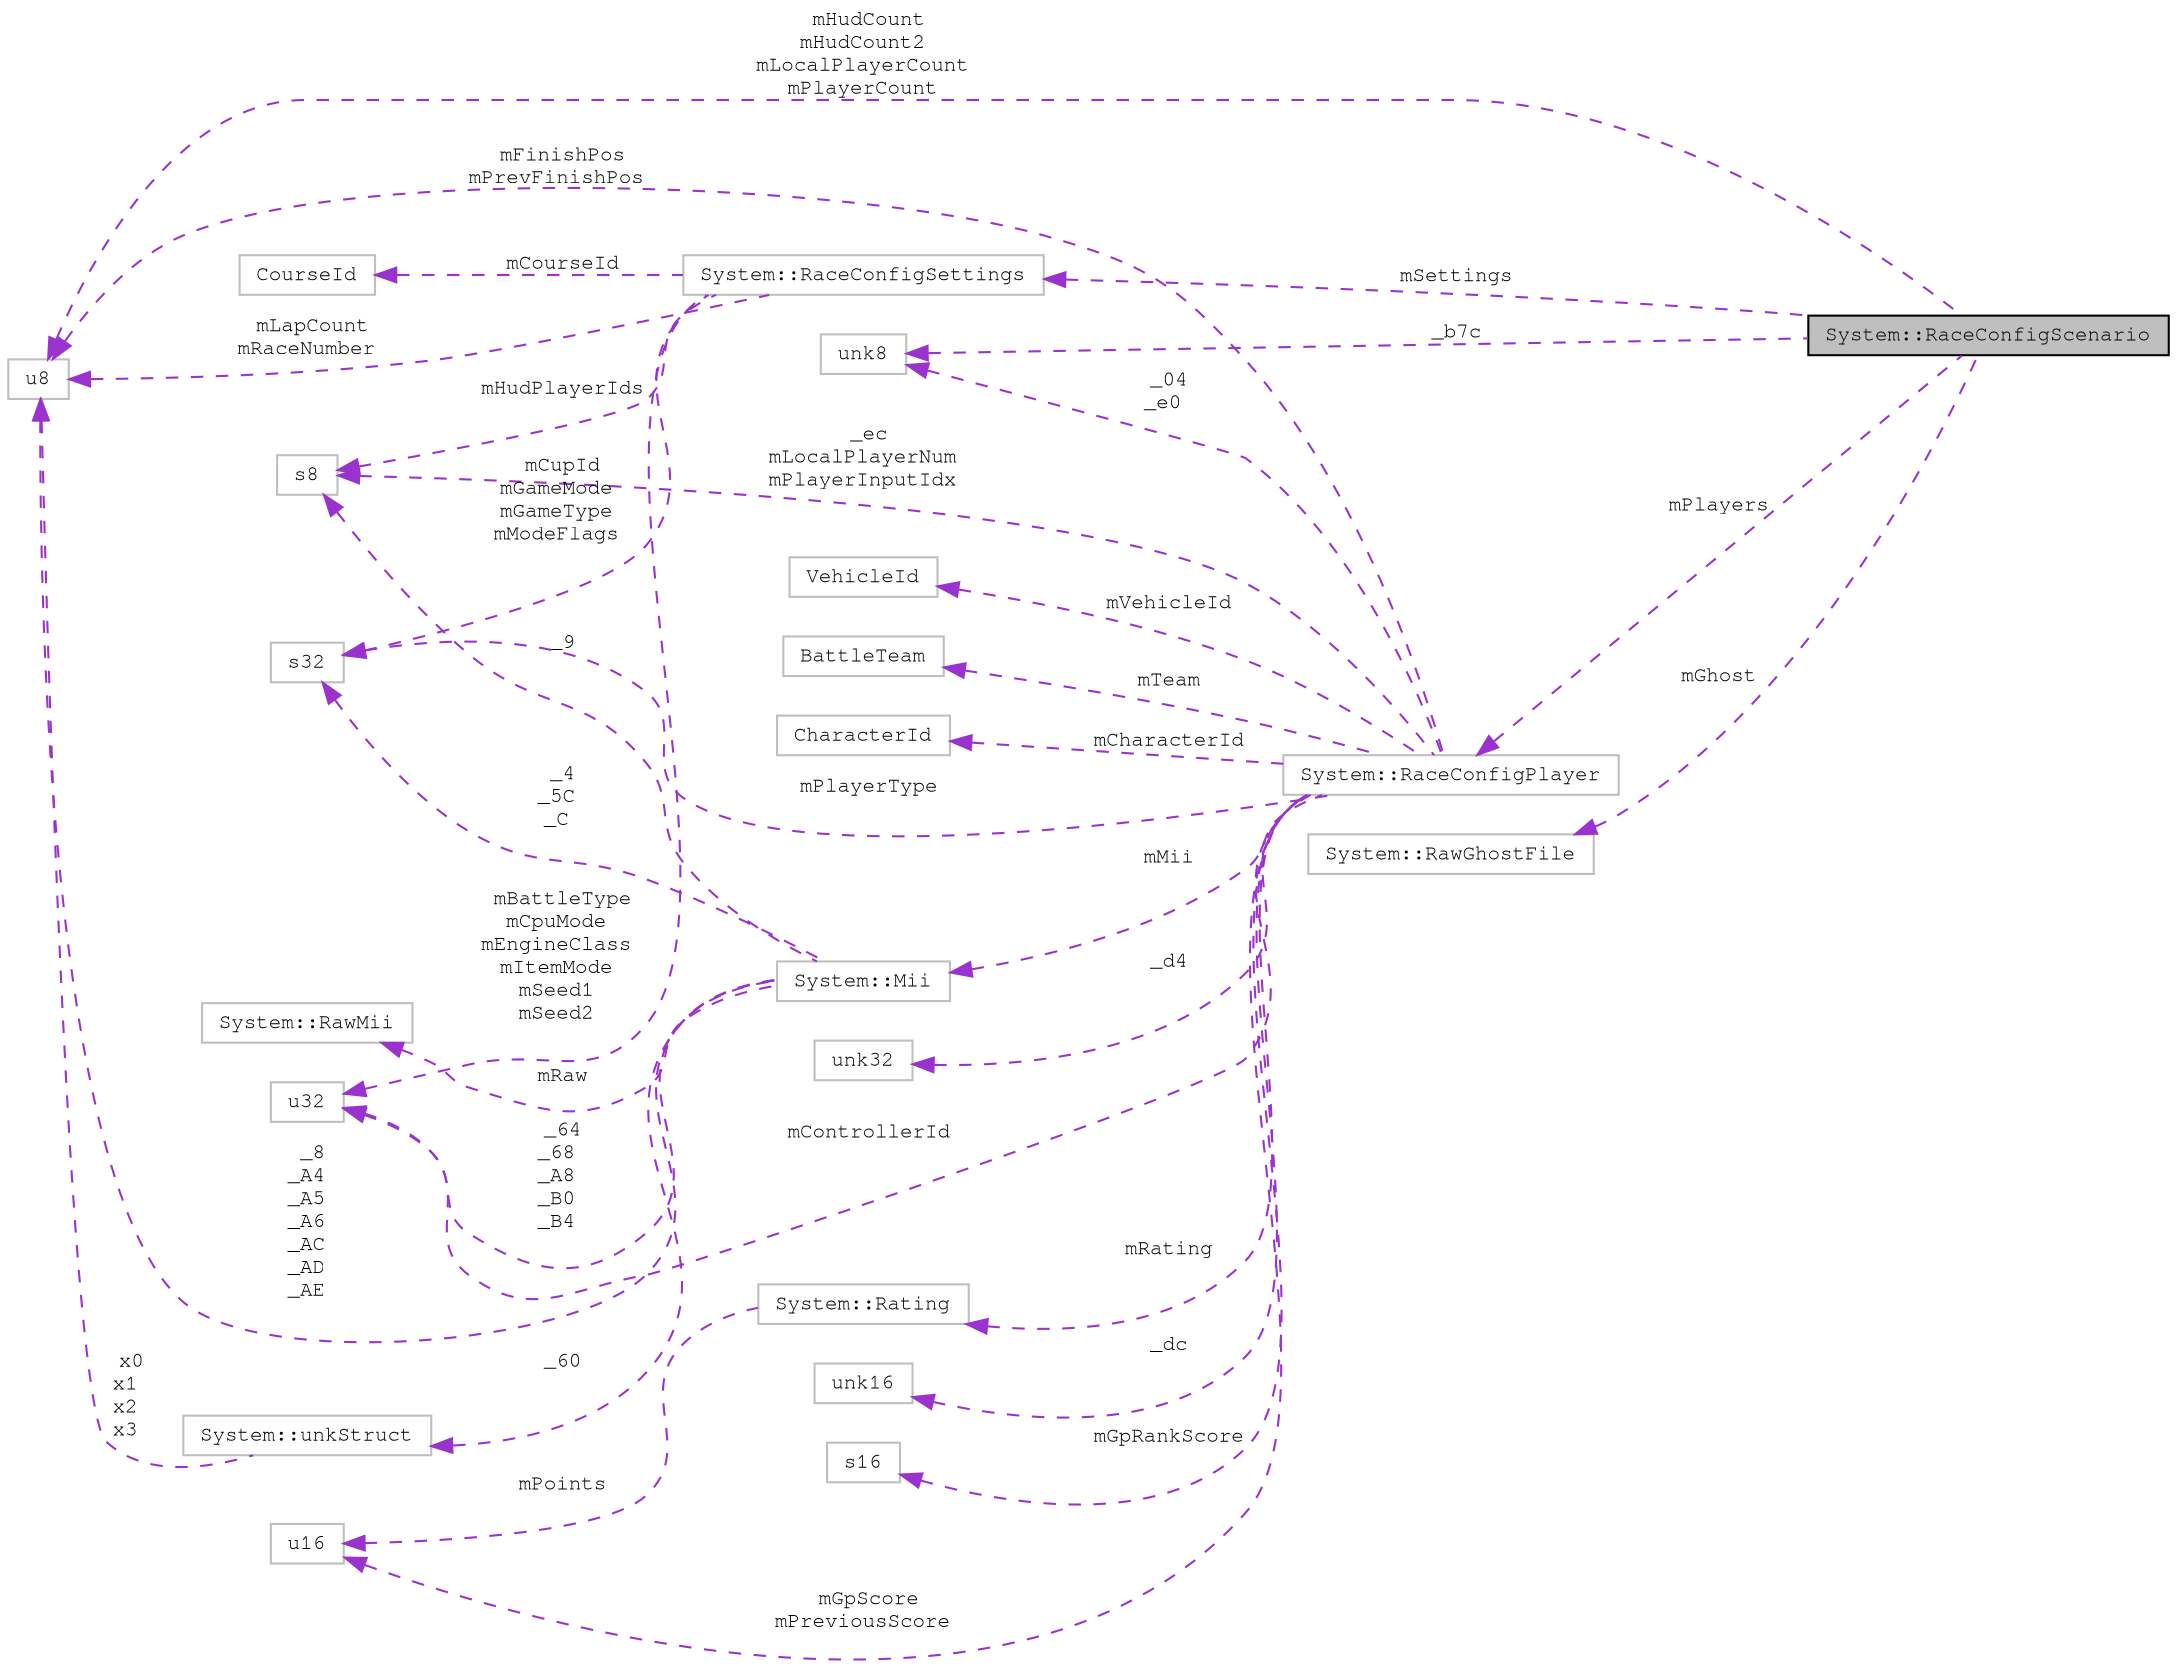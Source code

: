 digraph "System::RaceConfigScenario"
{
 // LATEX_PDF_SIZE
  edge [fontname="FreeMono",fontsize="10",labelfontname="FreeMono",labelfontsize="10"];
  node [fontname="FreeMono",fontsize="10",shape=record];
  rankdir="LR";
  Node1 [label="System::RaceConfigScenario",height=0.2,width=0.4,color="black", fillcolor="grey75", style="filled", fontcolor="black",tooltip=" "];
  Node2 -> Node1 [dir="back",color="darkorchid3",fontsize="10",style="dashed",label=" mHudCount\nmHudCount2\nmLocalPlayerCount\nmPlayerCount" ,fontname="FreeMono"];
  Node2 [label="u8",height=0.2,width=0.4,color="grey75", fillcolor="white", style="filled",tooltip=" "];
  Node3 -> Node1 [dir="back",color="darkorchid3",fontsize="10",style="dashed",label=" mPlayers" ,fontname="FreeMono"];
  Node3 [label="System::RaceConfigPlayer",height=0.2,width=0.4,color="grey75", fillcolor="white", style="filled",URL="$class_system_1_1_race_config_player.html",tooltip=" "];
  Node4 -> Node3 [dir="back",color="darkorchid3",fontsize="10",style="dashed",label=" _04\n_e0" ,fontname="FreeMono"];
  Node4 [label="unk8",height=0.2,width=0.4,color="grey75", fillcolor="white", style="filled",tooltip=" "];
  Node5 -> Node3 [dir="back",color="darkorchid3",fontsize="10",style="dashed",label=" _ec\nmLocalPlayerNum\nmPlayerInputIdx" ,fontname="FreeMono"];
  Node5 [label="s8",height=0.2,width=0.4,color="grey75", fillcolor="white", style="filled",tooltip=" "];
  Node6 -> Node3 [dir="back",color="darkorchid3",fontsize="10",style="dashed",label=" mVehicleId" ,fontname="FreeMono"];
  Node6 [label="VehicleId",height=0.2,width=0.4,color="grey75", fillcolor="white", style="filled",tooltip=" "];
  Node7 -> Node3 [dir="back",color="darkorchid3",fontsize="10",style="dashed",label=" mCharacterId" ,fontname="FreeMono"];
  Node7 [label="CharacterId",height=0.2,width=0.4,color="grey75", fillcolor="white", style="filled",tooltip=" "];
  Node8 -> Node3 [dir="back",color="darkorchid3",fontsize="10",style="dashed",label=" mPlayerType" ,fontname="FreeMono"];
  Node8 [label="s32",height=0.2,width=0.4,color="grey75", fillcolor="white", style="filled",tooltip=" "];
  Node9 -> Node3 [dir="back",color="darkorchid3",fontsize="10",style="dashed",label=" mMii" ,fontname="FreeMono"];
  Node9 [label="System::Mii",height=0.2,width=0.4,color="grey75", fillcolor="white", style="filled",URL="$class_system_1_1_mii.html",tooltip=" "];
  Node8 -> Node9 [dir="back",color="darkorchid3",fontsize="10",style="dashed",label=" _4\n_5C\n_C" ,fontname="FreeMono"];
  Node2 -> Node9 [dir="back",color="darkorchid3",fontsize="10",style="dashed",label=" _8\n_A4\n_A5\n_A6\n_AC\n_AD\n_AE" ,fontname="FreeMono"];
  Node5 -> Node9 [dir="back",color="darkorchid3",fontsize="10",style="dashed",label=" _9" ,fontname="FreeMono"];
  Node10 -> Node9 [dir="back",color="darkorchid3",fontsize="10",style="dashed",label=" mRaw" ,fontname="FreeMono"];
  Node10 [label="System::RawMii",height=0.2,width=0.4,color="grey75", fillcolor="white", style="filled",URL="$class_system_1_1_raw_mii.html",tooltip=" "];
  Node11 -> Node9 [dir="back",color="darkorchid3",fontsize="10",style="dashed",label=" _60" ,fontname="FreeMono"];
  Node11 [label="System::unkStruct",height=0.2,width=0.4,color="grey75", fillcolor="white", style="filled",URL="$struct_system_1_1unk_struct.html",tooltip=" "];
  Node2 -> Node11 [dir="back",color="darkorchid3",fontsize="10",style="dashed",label=" x0\nx1\nx2\nx3" ,fontname="FreeMono"];
  Node12 -> Node9 [dir="back",color="darkorchid3",fontsize="10",style="dashed",label=" _64\n_68\n_A8\n_B0\n_B4" ,fontname="FreeMono"];
  Node12 [label="u32",height=0.2,width=0.4,color="grey75", fillcolor="white", style="filled",tooltip=" "];
  Node13 -> Node3 [dir="back",color="darkorchid3",fontsize="10",style="dashed",label=" mTeam" ,fontname="FreeMono"];
  Node13 [label="BattleTeam",height=0.2,width=0.4,color="grey75", fillcolor="white", style="filled",tooltip=" "];
  Node12 -> Node3 [dir="back",color="darkorchid3",fontsize="10",style="dashed",label=" mControllerId" ,fontname="FreeMono"];
  Node14 -> Node3 [dir="back",color="darkorchid3",fontsize="10",style="dashed",label=" _d4" ,fontname="FreeMono"];
  Node14 [label="unk32",height=0.2,width=0.4,color="grey75", fillcolor="white", style="filled",tooltip=" "];
  Node15 -> Node3 [dir="back",color="darkorchid3",fontsize="10",style="dashed",label=" mGpScore\nmPreviousScore" ,fontname="FreeMono"];
  Node15 [label="u16",height=0.2,width=0.4,color="grey75", fillcolor="white", style="filled",tooltip=" "];
  Node16 -> Node3 [dir="back",color="darkorchid3",fontsize="10",style="dashed",label=" _dc" ,fontname="FreeMono"];
  Node16 [label="unk16",height=0.2,width=0.4,color="grey75", fillcolor="white", style="filled",tooltip=" "];
  Node17 -> Node3 [dir="back",color="darkorchid3",fontsize="10",style="dashed",label=" mGpRankScore" ,fontname="FreeMono"];
  Node17 [label="s16",height=0.2,width=0.4,color="grey75", fillcolor="white", style="filled",tooltip=" "];
  Node2 -> Node3 [dir="back",color="darkorchid3",fontsize="10",style="dashed",label=" mFinishPos\nmPrevFinishPos" ,fontname="FreeMono"];
  Node18 -> Node3 [dir="back",color="darkorchid3",fontsize="10",style="dashed",label=" mRating" ,fontname="FreeMono"];
  Node18 [label="System::Rating",height=0.2,width=0.4,color="grey75", fillcolor="white", style="filled",URL="$class_system_1_1_rating.html",tooltip=" "];
  Node15 -> Node18 [dir="back",color="darkorchid3",fontsize="10",style="dashed",label=" mPoints" ,fontname="FreeMono"];
  Node19 -> Node1 [dir="back",color="darkorchid3",fontsize="10",style="dashed",label=" mSettings" ,fontname="FreeMono"];
  Node19 [label="System::RaceConfigSettings",height=0.2,width=0.4,color="grey75", fillcolor="white", style="filled",URL="$struct_system_1_1_race_config_settings.html",tooltip=" "];
  Node20 -> Node19 [dir="back",color="darkorchid3",fontsize="10",style="dashed",label=" mCourseId" ,fontname="FreeMono"];
  Node20 [label="CourseId",height=0.2,width=0.4,color="grey75", fillcolor="white", style="filled",tooltip=" "];
  Node12 -> Node19 [dir="back",color="darkorchid3",fontsize="10",style="dashed",label=" mBattleType\nmCpuMode\nmEngineClass\nmItemMode\nmSeed1\nmSeed2" ,fontname="FreeMono"];
  Node8 -> Node19 [dir="back",color="darkorchid3",fontsize="10",style="dashed",label=" mCupId\nmGameMode\nmGameType\nmModeFlags" ,fontname="FreeMono"];
  Node5 -> Node19 [dir="back",color="darkorchid3",fontsize="10",style="dashed",label=" mHudPlayerIds" ,fontname="FreeMono"];
  Node2 -> Node19 [dir="back",color="darkorchid3",fontsize="10",style="dashed",label=" mLapCount\nmRaceNumber" ,fontname="FreeMono"];
  Node4 -> Node1 [dir="back",color="darkorchid3",fontsize="10",style="dashed",label=" _b7c" ,fontname="FreeMono"];
  Node21 -> Node1 [dir="back",color="darkorchid3",fontsize="10",style="dashed",label=" mGhost" ,fontname="FreeMono"];
  Node21 [label="System::RawGhostFile",height=0.2,width=0.4,color="grey75", fillcolor="white", style="filled",URL="$struct_system_1_1_raw_ghost_file.html",tooltip=" "];
}
